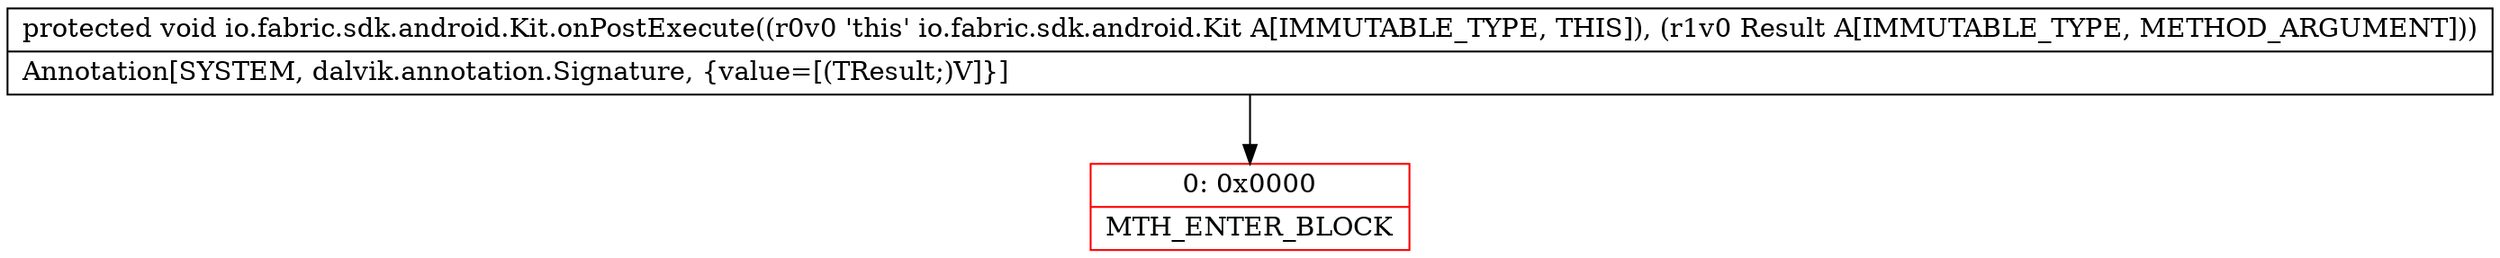 digraph "CFG forio.fabric.sdk.android.Kit.onPostExecute(Ljava\/lang\/Object;)V" {
subgraph cluster_Region_1010164927 {
label = "R(0)";
node [shape=record,color=blue];
}
Node_0 [shape=record,color=red,label="{0\:\ 0x0000|MTH_ENTER_BLOCK\l}"];
MethodNode[shape=record,label="{protected void io.fabric.sdk.android.Kit.onPostExecute((r0v0 'this' io.fabric.sdk.android.Kit A[IMMUTABLE_TYPE, THIS]), (r1v0 Result A[IMMUTABLE_TYPE, METHOD_ARGUMENT]))  | Annotation[SYSTEM, dalvik.annotation.Signature, \{value=[(TResult;)V]\}]\l}"];
MethodNode -> Node_0;
}

